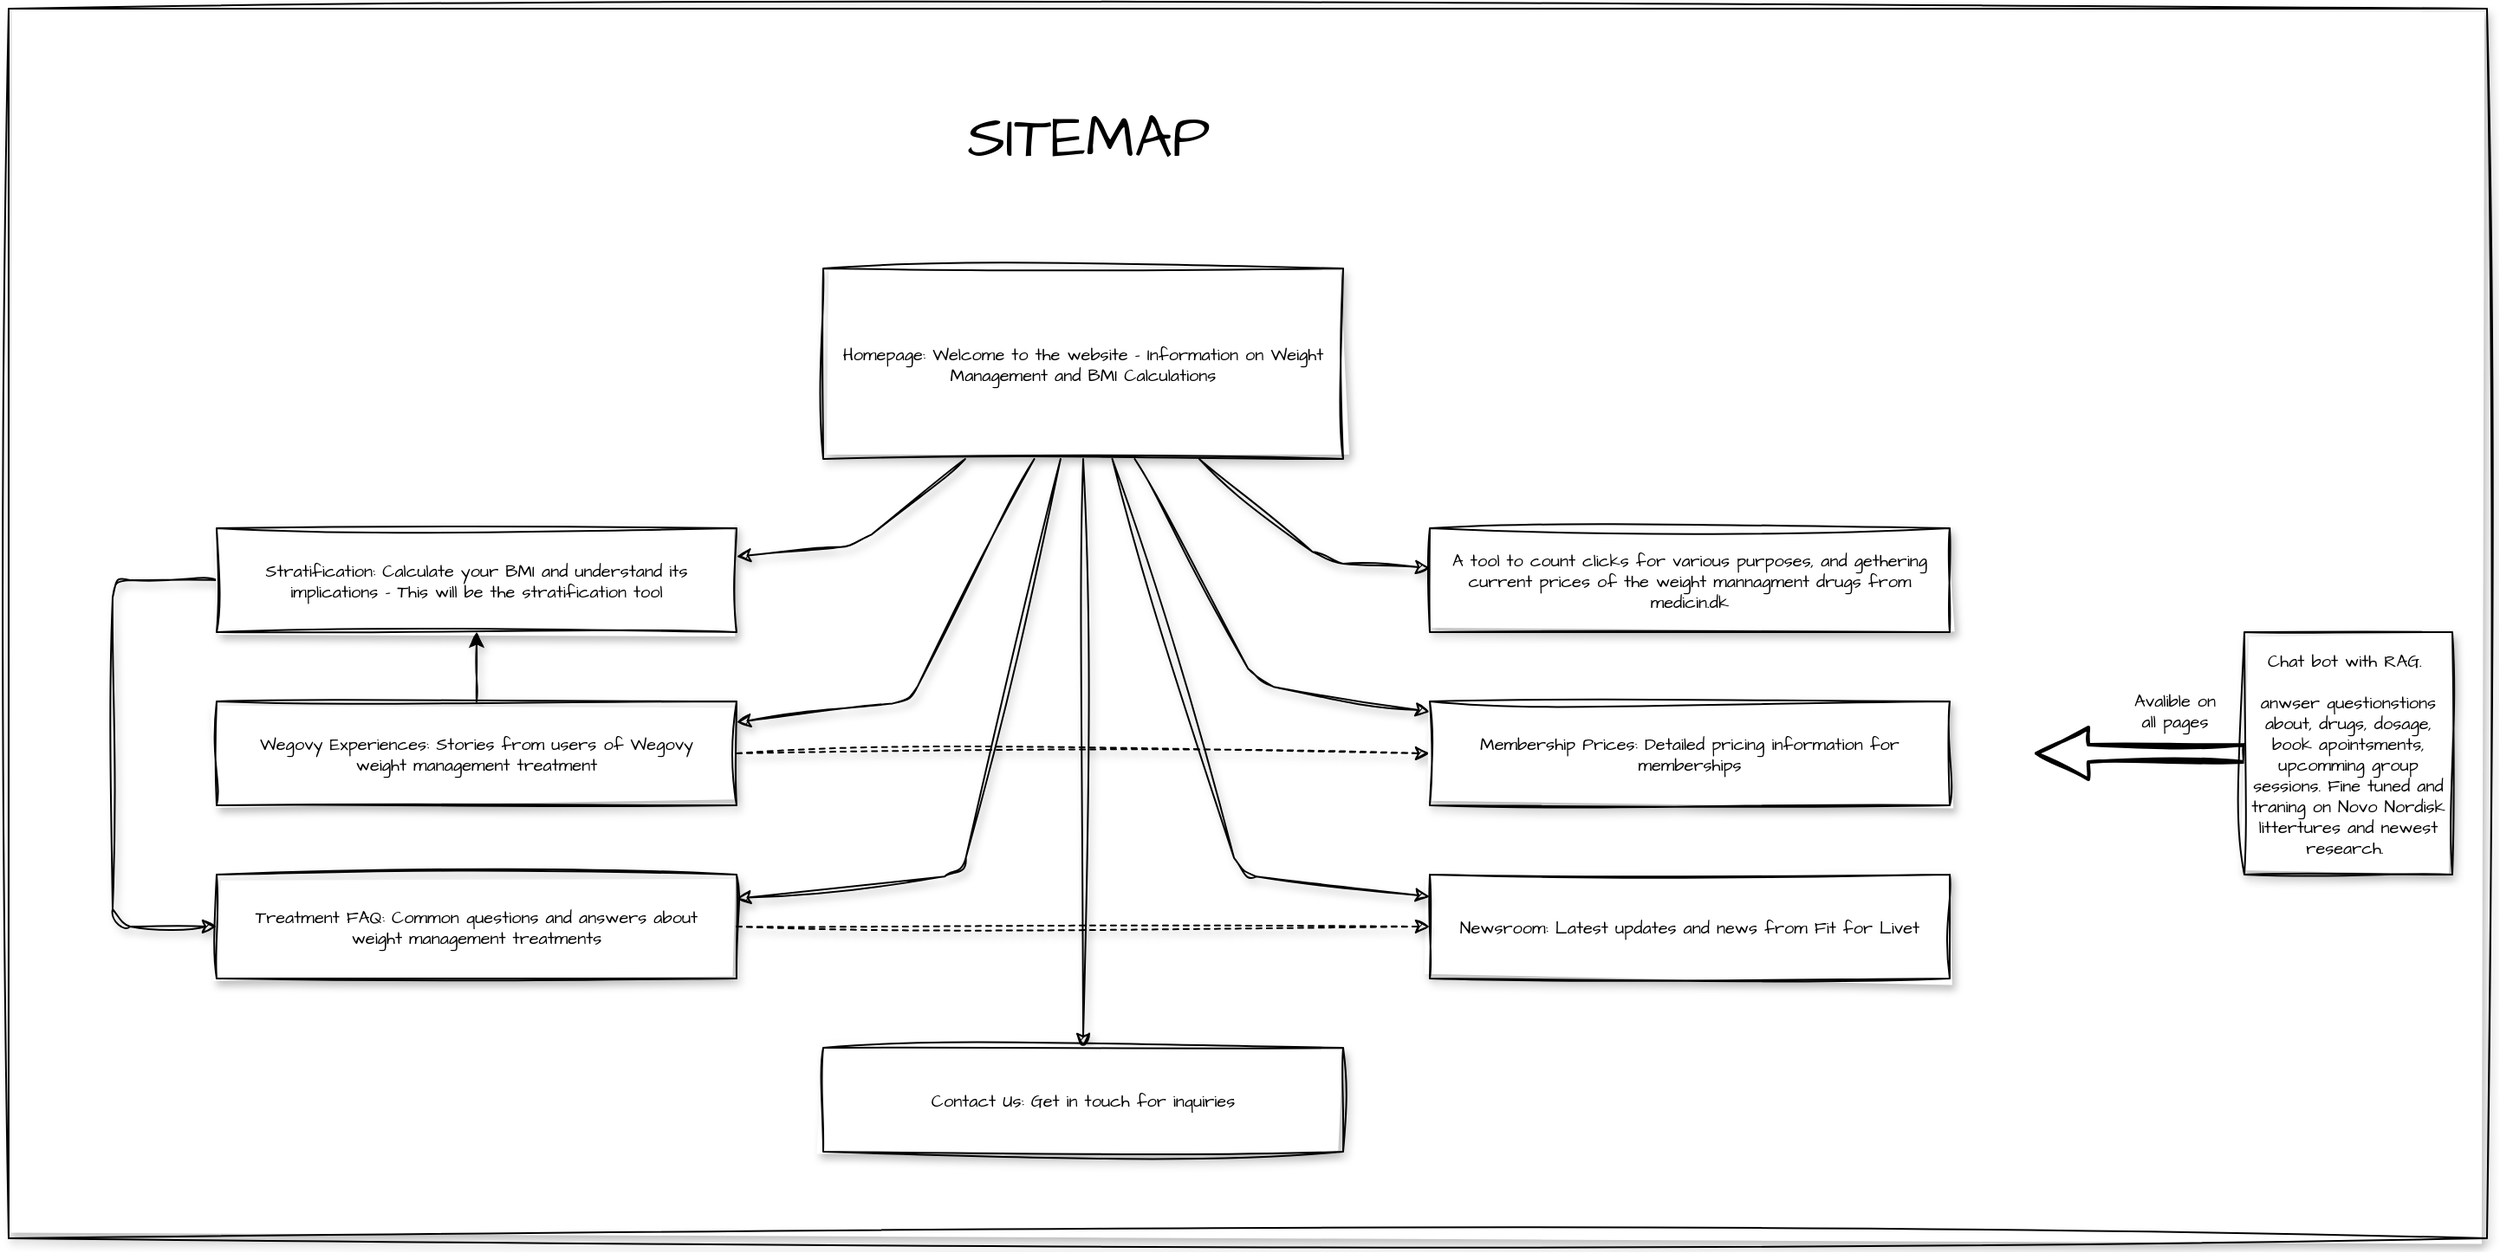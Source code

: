 <mxfile>
    <diagram id="EfQsGexU7nvQNV00VeSJ" name="Page-1">
        <mxGraphModel dx="2440" dy="1518" grid="1" gridSize="10" guides="1" tooltips="1" connect="1" arrows="1" fold="1" page="1" pageScale="1" pageWidth="800" pageHeight="600" math="0" shadow="0">
            <root>
                <mxCell id="0"/>
                <mxCell id="1" parent="0"/>
                <mxCell id="32" value="" style="whiteSpace=wrap;html=1;shadow=1;sketch=1;hachureGap=4;jiggle=2;curveFitting=1;fontFamily=Architects Daughter;fontSource=https%3A%2F%2Ffonts.googleapis.com%2Fcss%3Ffamily%3DArchitects%2BDaughter;fontSize=10;" vertex="1" parent="1">
                    <mxGeometry x="-150" y="-140" width="1430" height="710" as="geometry"/>
                </mxCell>
                <mxCell id="2" value="Homepage: Welcome to the website - Information on Weight Management and BMI Calculations" style="shape=rectangle;fontSize=10;align=center;whiteSpace=wrap;spacing=10;fontFamily=Architects Daughter;shadow=1;hachureGap=4;fontSource=https%3A%2F%2Ffonts.googleapis.com%2Fcss%3Ffamily%3DArchitects%2BDaughter;sketch=1;curveFitting=1;jiggle=2;" parent="1" vertex="1">
                    <mxGeometry x="320" y="10" width="300" height="110" as="geometry"/>
                </mxCell>
                <mxCell id="24" style="edgeStyle=elbowEdgeStyle;hachureGap=4;html=1;fontFamily=Architects Daughter;fontSource=https%3A%2F%2Ffonts.googleapis.com%2Fcss%3Ffamily%3DArchitects%2BDaughter;fontSize=10;entryX=0;entryY=0.5;entryDx=0;entryDy=0;labelBackgroundColor=default;strokeColor=default;fontColor=default;fillColor=default;shadow=1;sketch=1;curveFitting=1;jiggle=2;" edge="1" parent="1" source="3" target="7">
                    <mxGeometry relative="1" as="geometry">
                        <mxPoint x="-150" y="410" as="targetPoint"/>
                        <Array as="points">
                            <mxPoint x="-90" y="290"/>
                        </Array>
                    </mxGeometry>
                </mxCell>
                <mxCell id="3" value="Stratification: Calculate your BMI and understand its implications - This will be the stratification tool" style="shape=rectangle;fontSize=10;whiteSpace=wrap;spacing=10;fontFamily=Architects Daughter;shadow=1;hachureGap=4;fontSource=https%3A%2F%2Ffonts.googleapis.com%2Fcss%3Ffamily%3DArchitects%2BDaughter;sketch=1;curveFitting=1;jiggle=2;" parent="1" vertex="1">
                    <mxGeometry x="-30" y="160" width="300" height="60" as="geometry"/>
                </mxCell>
                <mxCell id="8" value="Newsroom: Latest updates and news from Fit for Livet" style="shape=rectangle;fontSize=10;whiteSpace=wrap;spacing=10;fontFamily=Architects Daughter;shadow=1;hachureGap=4;fontSource=https%3A%2F%2Ffonts.googleapis.com%2Fcss%3Ffamily%3DArchitects%2BDaughter;sketch=1;curveFitting=1;jiggle=2;" parent="1" vertex="1">
                    <mxGeometry x="670" y="360" width="300" height="60" as="geometry"/>
                </mxCell>
                <mxCell id="10" style="fontSize=10;fontFamily=Architects Daughter;fillColor=default;shadow=1;hachureGap=4;fontSource=https%3A%2F%2Ffonts.googleapis.com%2Fcss%3Ffamily%3DArchitects%2BDaughter;sketch=1;curveFitting=1;jiggle=2;" parent="1" source="2" target="3" edge="1">
                    <mxGeometry relative="1" as="geometry">
                        <Array as="points">
                            <mxPoint x="340" y="170"/>
                        </Array>
                    </mxGeometry>
                </mxCell>
                <mxCell id="11" style="labelBackgroundColor=default;fontSize=10;fontFamily=Architects Daughter;strokeColor=default;fontColor=default;fillColor=default;shadow=1;hachureGap=4;fontSource=https%3A%2F%2Ffonts.googleapis.com%2Fcss%3Ffamily%3DArchitects%2BDaughter;sketch=1;curveFitting=1;jiggle=2;" parent="1" source="2" target="4" edge="1">
                    <mxGeometry relative="1" as="geometry">
                        <Array as="points">
                            <mxPoint x="610" y="180"/>
                        </Array>
                    </mxGeometry>
                </mxCell>
                <mxCell id="12" style="fontSize=10;fontFamily=Architects Daughter;fillColor=default;shadow=1;hachureGap=4;fontSource=https%3A%2F%2Ffonts.googleapis.com%2Fcss%3Ffamily%3DArchitects%2BDaughter;sketch=1;curveFitting=1;jiggle=2;" parent="1" source="2" target="5" edge="1">
                    <mxGeometry relative="1" as="geometry">
                        <Array as="points">
                            <mxPoint x="370" y="260"/>
                        </Array>
                    </mxGeometry>
                </mxCell>
                <mxCell id="13" style="labelBackgroundColor=default;fontSize=10;fontFamily=Architects Daughter;strokeColor=default;fontColor=default;fillColor=default;shadow=1;hachureGap=4;fontSource=https%3A%2F%2Ffonts.googleapis.com%2Fcss%3Ffamily%3DArchitects%2BDaughter;sketch=1;curveFitting=1;jiggle=2;" parent="1" source="2" target="6" edge="1">
                    <mxGeometry relative="1" as="geometry">
                        <Array as="points">
                            <mxPoint x="570" y="250"/>
                        </Array>
                    </mxGeometry>
                </mxCell>
                <mxCell id="14" style="labelBackgroundColor=default;fontSize=10;fontFamily=Architects Daughter;strokeColor=default;fontColor=default;fillColor=default;shadow=1;hachureGap=4;fontSource=https%3A%2F%2Ffonts.googleapis.com%2Fcss%3Ffamily%3DArchitects%2BDaughter;sketch=1;curveFitting=1;jiggle=2;" parent="1" source="2" target="7" edge="1">
                    <mxGeometry relative="1" as="geometry">
                        <Array as="points">
                            <mxPoint x="400" y="360"/>
                        </Array>
                    </mxGeometry>
                </mxCell>
                <mxCell id="15" style="fontSize=10;labelBackgroundColor=default;fontFamily=Architects Daughter;strokeColor=default;fontColor=default;fillColor=default;shadow=1;hachureGap=4;fontSource=https%3A%2F%2Ffonts.googleapis.com%2Fcss%3Ffamily%3DArchitects%2BDaughter;sketch=1;curveFitting=1;jiggle=2;" parent="1" source="2" target="8" edge="1">
                    <mxGeometry relative="1" as="geometry">
                        <Array as="points">
                            <mxPoint x="560" y="360"/>
                        </Array>
                    </mxGeometry>
                </mxCell>
                <mxCell id="16" style="labelBackgroundColor=default;fontSize=10;fontFamily=Architects Daughter;strokeColor=default;fontColor=default;fillColor=default;shadow=1;hachureGap=4;fontSource=https%3A%2F%2Ffonts.googleapis.com%2Fcss%3Ffamily%3DArchitects%2BDaughter;sketch=1;curveFitting=1;jiggle=2;" parent="1" source="2" target="9" edge="1">
                    <mxGeometry relative="1" as="geometry"/>
                </mxCell>
                <mxCell id="18" style="dashed=1;labelBackgroundColor=default;fontSize=10;fontFamily=Architects Daughter;strokeColor=default;fontColor=default;fillColor=default;shadow=1;hachureGap=4;fontSource=https%3A%2F%2Ffonts.googleapis.com%2Fcss%3Ffamily%3DArchitects%2BDaughter;sketch=1;curveFitting=1;jiggle=2;" parent="1" source="5" target="6" edge="1">
                    <mxGeometry relative="1" as="geometry"/>
                </mxCell>
                <mxCell id="19" style="dashed=1;labelBackgroundColor=default;fontSize=10;fontFamily=Architects Daughter;strokeColor=default;fontColor=default;fillColor=default;shadow=1;hachureGap=4;fontSource=https%3A%2F%2Ffonts.googleapis.com%2Fcss%3Ffamily%3DArchitects%2BDaughter;sketch=1;curveFitting=1;jiggle=2;" parent="1" source="7" target="8" edge="1">
                    <mxGeometry relative="1" as="geometry"/>
                </mxCell>
                <mxCell id="4" value="A tool to count clicks for various purposes, and gethering current prices of the weight mannagment drugs from medicin.dk" style="shape=rectangle;fontSize=10;whiteSpace=wrap;spacing=10;shadow=1;fontFamily=Architects Daughter;hachureGap=4;fontSource=https%3A%2F%2Ffonts.googleapis.com%2Fcss%3Ffamily%3DArchitects%2BDaughter;sketch=1;curveFitting=1;jiggle=2;" parent="1" vertex="1">
                    <mxGeometry x="670" y="160" width="300" height="60" as="geometry"/>
                </mxCell>
                <mxCell id="6" value="Membership Prices: Detailed pricing information for memberships" style="shape=rectangle;fontSize=10;whiteSpace=wrap;spacing=10;fontFamily=Architects Daughter;shadow=1;hachureGap=4;fontSource=https%3A%2F%2Ffonts.googleapis.com%2Fcss%3Ffamily%3DArchitects%2BDaughter;sketch=1;curveFitting=1;jiggle=2;" parent="1" vertex="1">
                    <mxGeometry x="670" y="260" width="300" height="60" as="geometry"/>
                </mxCell>
                <mxCell id="9" value="Contact Us: Get in touch for inquiries" style="shape=rectangle;fontSize=10;whiteSpace=wrap;spacing=10;fontFamily=Architects Daughter;shadow=1;hachureGap=4;fontSource=https%3A%2F%2Ffonts.googleapis.com%2Fcss%3Ffamily%3DArchitects%2BDaughter;sketch=1;curveFitting=1;jiggle=2;" parent="1" vertex="1">
                    <mxGeometry x="320" y="460" width="300" height="60" as="geometry"/>
                </mxCell>
                <mxCell id="7" value="Treatment FAQ: Common questions and answers about weight management treatments" style="shape=rectangle;fontSize=10;whiteSpace=wrap;spacing=10;fontFamily=Architects Daughter;shadow=1;hachureGap=4;fontSource=https%3A%2F%2Ffonts.googleapis.com%2Fcss%3Ffamily%3DArchitects%2BDaughter;sketch=1;curveFitting=1;jiggle=2;" parent="1" vertex="1">
                    <mxGeometry x="-30" y="360" width="300" height="60" as="geometry"/>
                </mxCell>
                <mxCell id="26" style="edgeStyle=none;hachureGap=4;html=1;dashed=1;fontFamily=Architects Daughter;fontSource=https%3A%2F%2Ffonts.googleapis.com%2Fcss%3Ffamily%3DArchitects%2BDaughter;fontSize=10;" edge="1" parent="1" source="5" target="3">
                    <mxGeometry relative="1" as="geometry"/>
                </mxCell>
                <mxCell id="28" value="" style="edgeStyle=none;sketch=1;hachureGap=4;jiggle=2;curveFitting=1;html=1;fontFamily=Architects Daughter;fontSource=https%3A%2F%2Ffonts.googleapis.com%2Fcss%3Ffamily%3DArchitects%2BDaughter;fontSize=10;labelBackgroundColor=default;strokeColor=default;fontColor=default;fillColor=default;shadow=1;" edge="1" parent="1" source="5" target="3">
                    <mxGeometry relative="1" as="geometry"/>
                </mxCell>
                <mxCell id="5" value="Wegovy Experiences: Stories from users of Wegovy weight management treatment" style="shape=rectangle;fontSize=10;whiteSpace=wrap;spacing=10;fontFamily=Architects Daughter;shadow=1;hachureGap=4;fontSource=https%3A%2F%2Ffonts.googleapis.com%2Fcss%3Ffamily%3DArchitects%2BDaughter;sketch=1;curveFitting=1;jiggle=2;" parent="1" vertex="1">
                    <mxGeometry x="-30" y="260" width="300" height="60" as="geometry"/>
                </mxCell>
                <mxCell id="30" style="edgeStyle=elbowEdgeStyle;shape=arrow;sketch=1;hachureGap=4;jiggle=2;curveFitting=1;html=1;fontFamily=Architects Daughter;fontSource=https%3A%2F%2Ffonts.googleapis.com%2Fcss%3Ffamily%3DArchitects%2BDaughter;fontSize=10;strokeWidth=2;" edge="1" parent="1" source="27">
                    <mxGeometry relative="1" as="geometry">
                        <mxPoint x="1020" y="290" as="targetPoint"/>
                    </mxGeometry>
                </mxCell>
                <mxCell id="27" value="Chat bot with RAG.&amp;nbsp;&lt;br&gt;&lt;br&gt;anwser questionstions about, drugs, dosage, book apointsments, upcomming group sessions. Fine tuned and traning on Novo Nordisk littertures and newest research.&amp;nbsp;" style="whiteSpace=wrap;html=1;shadow=1;hachureGap=4;fontFamily=Architects Daughter;fontSource=https%3A%2F%2Ffonts.googleapis.com%2Fcss%3Ffamily%3DArchitects%2BDaughter;fontSize=10;sketch=1;curveFitting=1;jiggle=2;" vertex="1" parent="1">
                    <mxGeometry x="1140" y="220" width="120" height="140" as="geometry"/>
                </mxCell>
                <mxCell id="31" value="Avalible on all pages" style="text;strokeColor=none;align=center;fillColor=none;html=1;verticalAlign=middle;whiteSpace=wrap;rounded=0;shadow=1;sketch=1;hachureGap=4;jiggle=2;curveFitting=1;fontFamily=Architects Daughter;fontSource=https%3A%2F%2Ffonts.googleapis.com%2Fcss%3Ffamily%3DArchitects%2BDaughter;fontSize=10;" vertex="1" parent="1">
                    <mxGeometry x="1070" y="250" width="60" height="30" as="geometry"/>
                </mxCell>
                <mxCell id="33" value="SITEMAP&amp;nbsp;" style="text;strokeColor=none;align=center;fillColor=none;html=1;verticalAlign=middle;whiteSpace=wrap;rounded=0;shadow=1;sketch=1;hachureGap=4;jiggle=2;curveFitting=1;fontFamily=Architects Daughter;fontSource=https%3A%2F%2Ffonts.googleapis.com%2Fcss%3Ffamily%3DArchitects%2BDaughter;fontSize=34;" vertex="1" parent="1">
                    <mxGeometry x="450" y="-80" width="60" height="30" as="geometry"/>
                </mxCell>
            </root>
        </mxGraphModel>
    </diagram>
</mxfile>